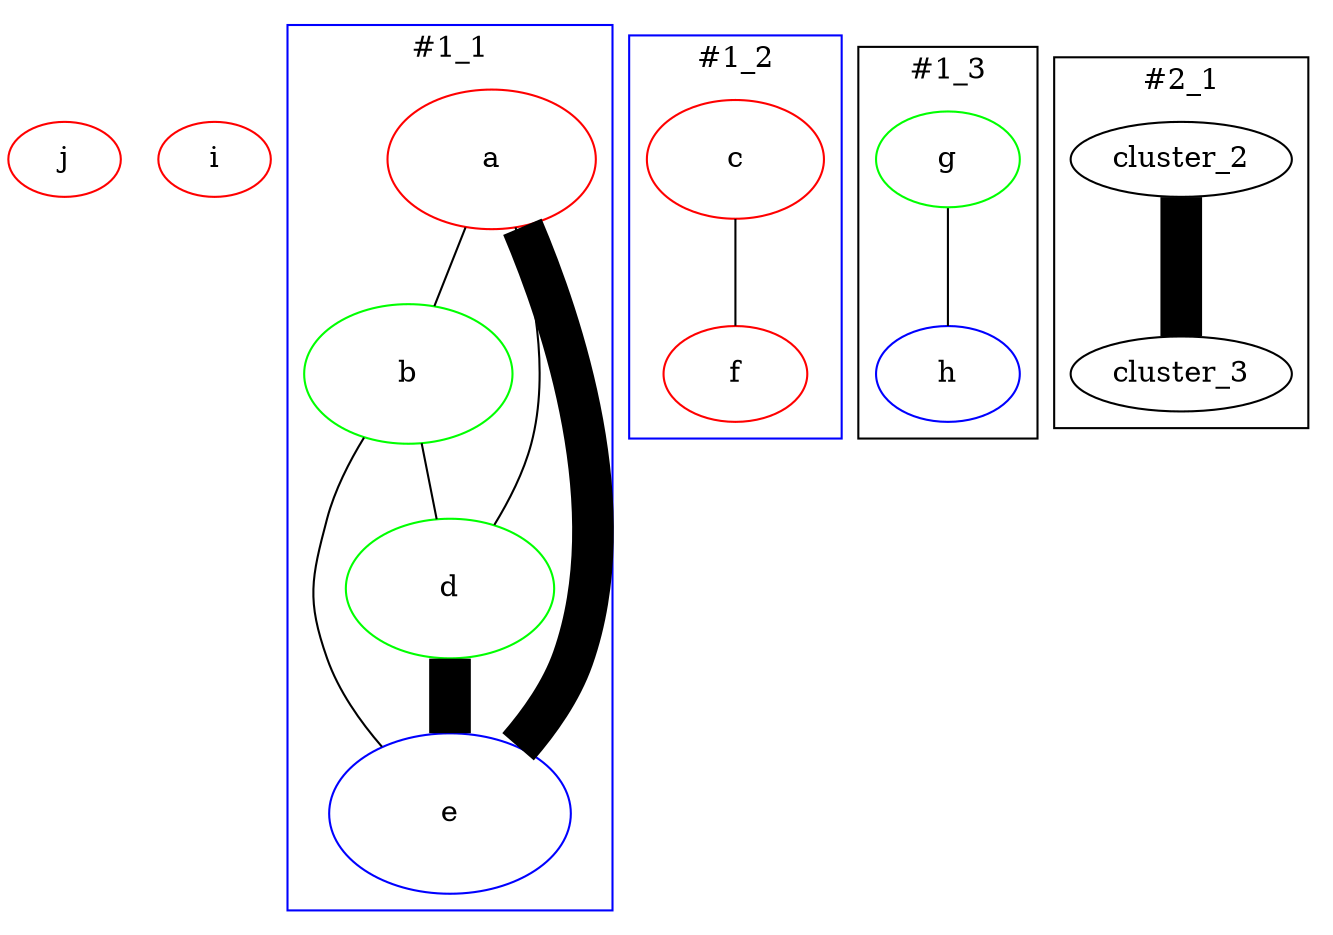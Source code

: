 digraph G {
  edge [dir=none]
n_15 [label="j" height=0.5 width=0.75 color="#FF0000" style="setlinewidth(1)" ]
n_14 [label="i" height=0.5 width=0.75 color="#FF0000" style="setlinewidth(1)" ]
  subgraph cluster_2 {
label="#1_1"
color="#0000FF"
style="setlinewidth(1)"
n_6 [label="a" height=0.9285714285 width=1.39285714275 color="#FF0000" style="setlinewidth(1)" ]
n_7 [label="b" height=0.9285714285 width=1.39285714275 color="#00FF00" style="setlinewidth(1)" ]
n_9 [label="d" height=0.9285714285 width=1.39285714275 color="#00FF00" style="setlinewidth(1)" ]
n_10 [label="e" height=1.0714285715 width=1.60714285725 color="#0000FF" style="setlinewidth(1)" ]
n_6 -> n_7 [style="setlinewidth(1)" ]
n_6 -> n_9 [style="setlinewidth(1)" ]
n_7 -> n_9 [style="setlinewidth(1)" ]
n_6 -> n_10 [style="setlinewidth(20)" ]
n_7 -> n_10 [style="setlinewidth(1)" ]
n_9 -> n_10 [style="setlinewidth(20)" ]
  }
  subgraph cluster_3 {
label="#1_2"
color="#0000FF"
style="setlinewidth(1)"
n_8 [label="c" height=0.7857142855 width=1.17857142825 color="#FF0000" style="setlinewidth(1)" ]
n_11 [label="f" height=0.642857143 width=0.9642857144999999 color="#FF0000" style="setlinewidth(1)" ]
n_8 -> n_11 [style="setlinewidth(1)" ]
  }
  subgraph cluster_4 {
label="#1_3"
n_12 [label="g" height=0.642857143 width=0.9642857144999999 color="#00FF00" style="setlinewidth(1)" ]
n_13 [label="h" height=0.642857143 width=0.9642857144999999 color="#0000FF" style="setlinewidth(1)" ]
n_12 -> n_13 [style="setlinewidth(1)" ]
  }
  subgraph cluster_5 {
label="#2_1"
cluster_3 []
cluster_2 []
cluster_2 -> cluster_3 [style="setlinewidth(20)" ]
  }
}
